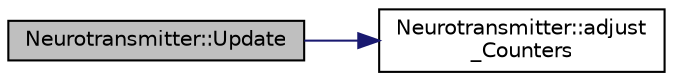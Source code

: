 digraph "Neurotransmitter::Update"
{
  edge [fontname="Helvetica",fontsize="10",labelfontname="Helvetica",labelfontsize="10"];
  node [fontname="Helvetica",fontsize="10",shape=record];
  rankdir="LR";
  Node1 [label="Neurotransmitter::Update",height=0.2,width=0.4,color="black", fillcolor="grey75", style="filled", fontcolor="black"];
  Node1 -> Node2 [color="midnightblue",fontsize="10",style="solid",fontname="Helvetica"];
  Node2 [label="Neurotransmitter::adjust\l_Counters",height=0.2,width=0.4,color="black", fillcolor="white", style="filled",URL="$class_neurotransmitter.html#a0db31a4b962ceadcb16e62ceb9b6423b"];
}
